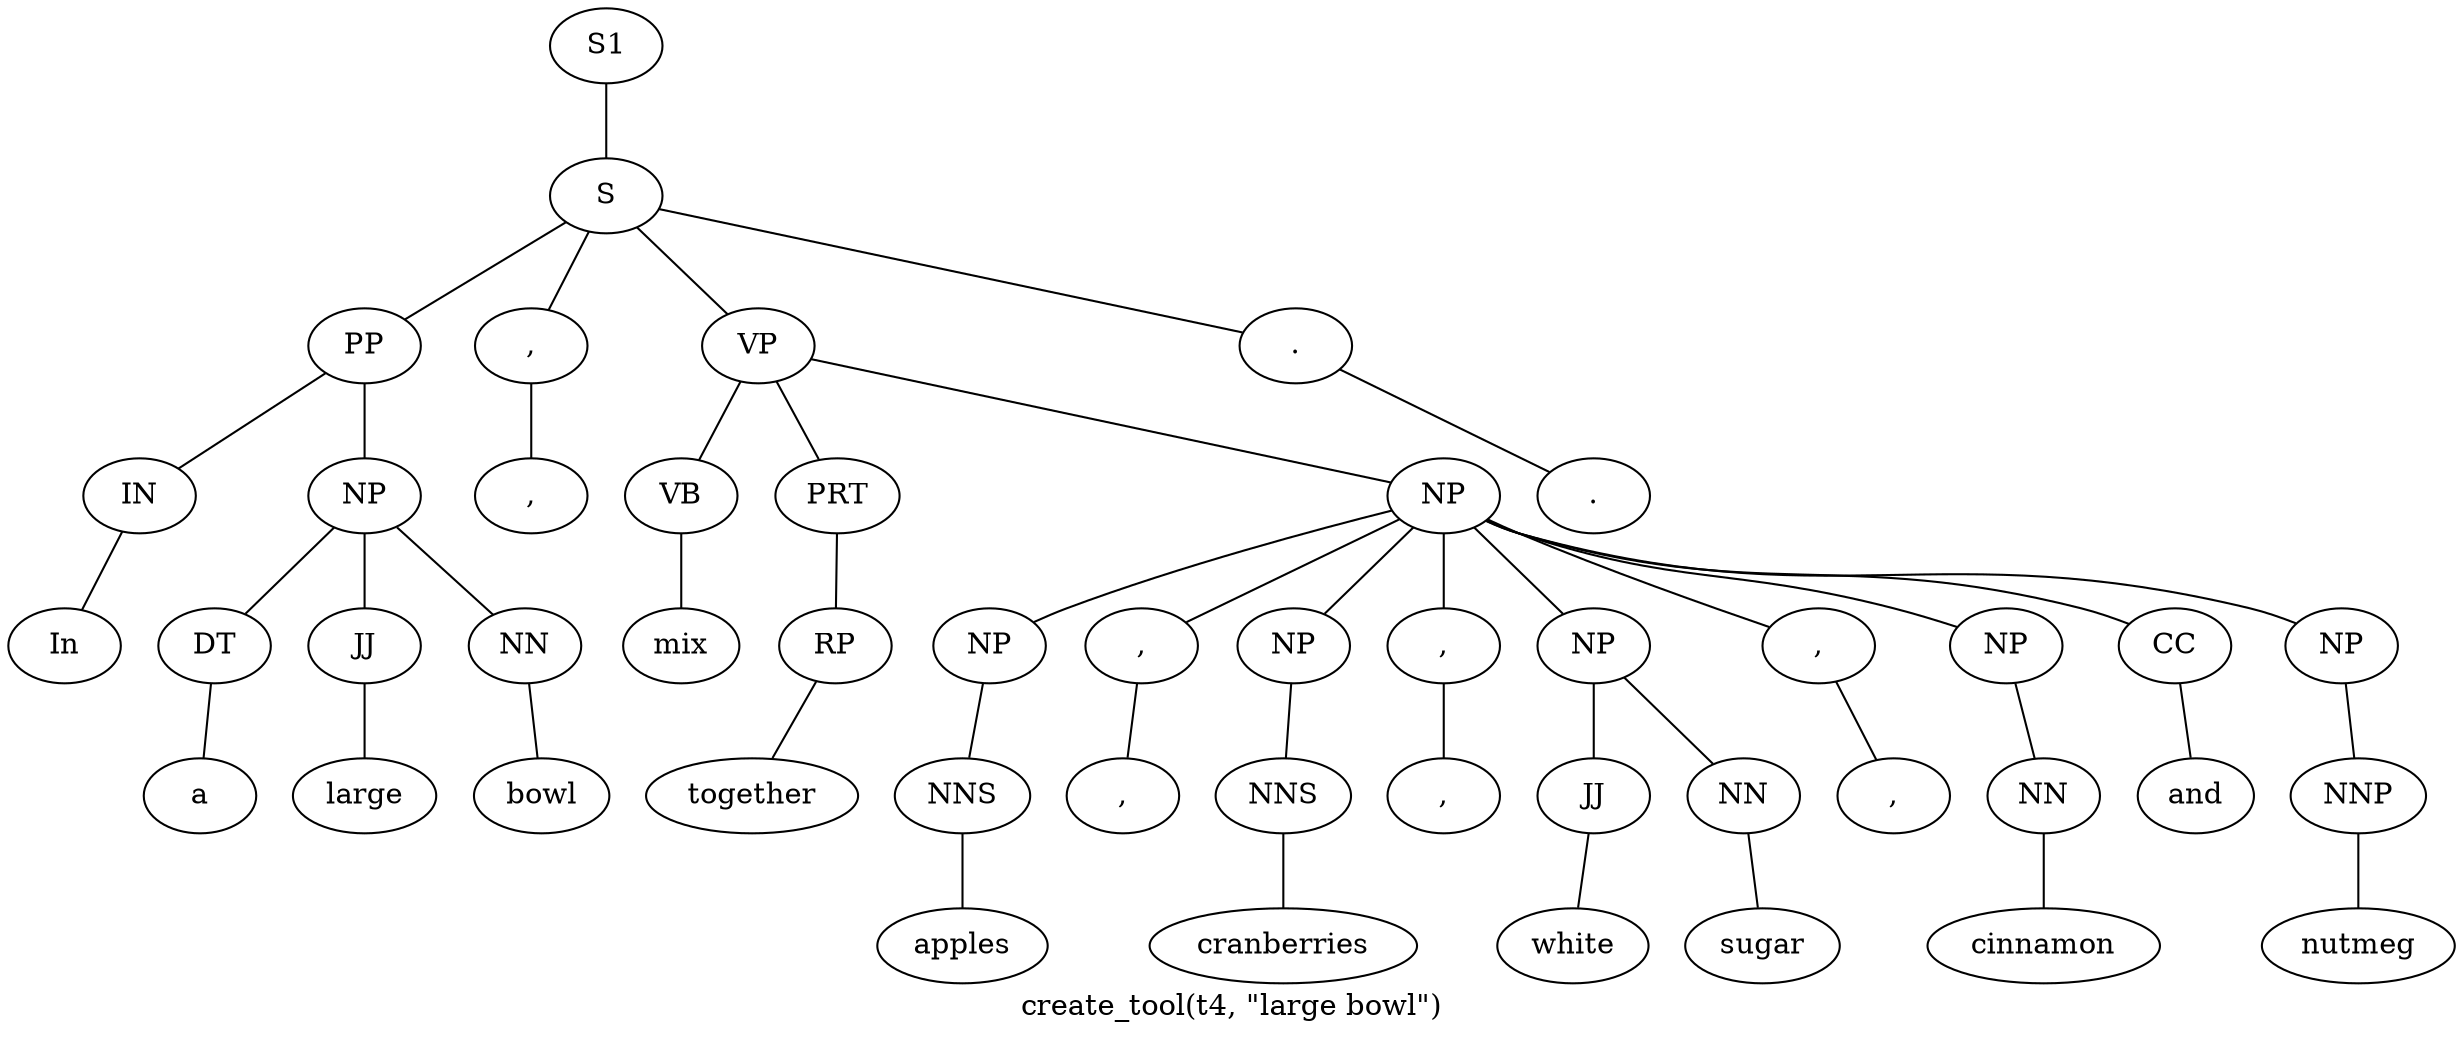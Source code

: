 graph SyntaxGraph {
	label = "create_tool(t4, \"large bowl\")";
	Node0 [label="S1"];
	Node1 [label="S"];
	Node2 [label="PP"];
	Node3 [label="IN"];
	Node4 [label="In"];
	Node5 [label="NP"];
	Node6 [label="DT"];
	Node7 [label="a"];
	Node8 [label="JJ"];
	Node9 [label="large"];
	Node10 [label="NN"];
	Node11 [label="bowl"];
	Node12 [label=","];
	Node13 [label=","];
	Node14 [label="VP"];
	Node15 [label="VB"];
	Node16 [label="mix"];
	Node17 [label="PRT"];
	Node18 [label="RP"];
	Node19 [label="together"];
	Node20 [label="NP"];
	Node21 [label="NP"];
	Node22 [label="NNS"];
	Node23 [label="apples"];
	Node24 [label=","];
	Node25 [label=","];
	Node26 [label="NP"];
	Node27 [label="NNS"];
	Node28 [label="cranberries"];
	Node29 [label=","];
	Node30 [label=","];
	Node31 [label="NP"];
	Node32 [label="JJ"];
	Node33 [label="white"];
	Node34 [label="NN"];
	Node35 [label="sugar"];
	Node36 [label=","];
	Node37 [label=","];
	Node38 [label="NP"];
	Node39 [label="NN"];
	Node40 [label="cinnamon"];
	Node41 [label="CC"];
	Node42 [label="and"];
	Node43 [label="NP"];
	Node44 [label="NNP"];
	Node45 [label="nutmeg"];
	Node46 [label="."];
	Node47 [label="."];

	Node0 -- Node1;
	Node1 -- Node2;
	Node1 -- Node12;
	Node1 -- Node14;
	Node1 -- Node46;
	Node2 -- Node3;
	Node2 -- Node5;
	Node3 -- Node4;
	Node5 -- Node6;
	Node5 -- Node8;
	Node5 -- Node10;
	Node6 -- Node7;
	Node8 -- Node9;
	Node10 -- Node11;
	Node12 -- Node13;
	Node14 -- Node15;
	Node14 -- Node17;
	Node14 -- Node20;
	Node15 -- Node16;
	Node17 -- Node18;
	Node18 -- Node19;
	Node20 -- Node21;
	Node20 -- Node24;
	Node20 -- Node26;
	Node20 -- Node29;
	Node20 -- Node31;
	Node20 -- Node36;
	Node20 -- Node38;
	Node20 -- Node41;
	Node20 -- Node43;
	Node21 -- Node22;
	Node22 -- Node23;
	Node24 -- Node25;
	Node26 -- Node27;
	Node27 -- Node28;
	Node29 -- Node30;
	Node31 -- Node32;
	Node31 -- Node34;
	Node32 -- Node33;
	Node34 -- Node35;
	Node36 -- Node37;
	Node38 -- Node39;
	Node39 -- Node40;
	Node41 -- Node42;
	Node43 -- Node44;
	Node44 -- Node45;
	Node46 -- Node47;
}